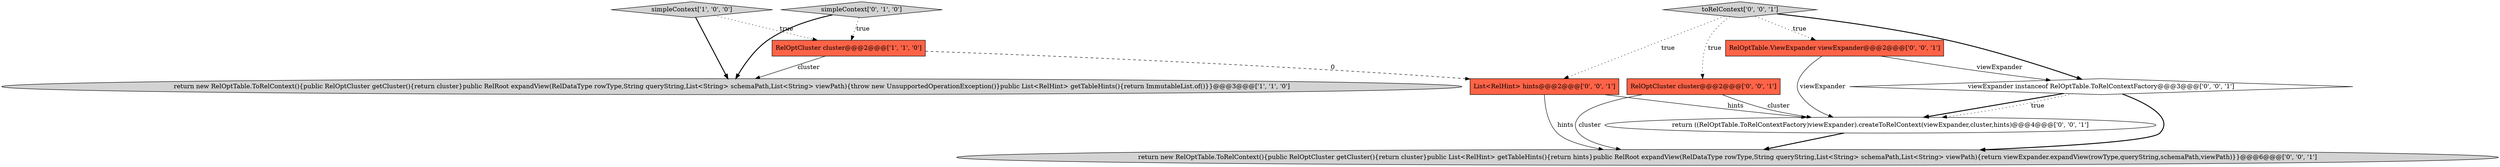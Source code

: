 digraph {
3 [style = filled, label = "simpleContext['0', '1', '0']", fillcolor = lightgray, shape = diamond image = "AAA0AAABBB2BBB"];
10 [style = filled, label = "viewExpander instanceof RelOptTable.ToRelContextFactory@@@3@@@['0', '0', '1']", fillcolor = white, shape = diamond image = "AAA0AAABBB3BBB"];
7 [style = filled, label = "return ((RelOptTable.ToRelContextFactory)viewExpander).createToRelContext(viewExpander,cluster,hints)@@@4@@@['0', '0', '1']", fillcolor = white, shape = ellipse image = "AAA0AAABBB3BBB"];
9 [style = filled, label = "toRelContext['0', '0', '1']", fillcolor = lightgray, shape = diamond image = "AAA0AAABBB3BBB"];
2 [style = filled, label = "RelOptCluster cluster@@@2@@@['1', '1', '0']", fillcolor = tomato, shape = box image = "AAA0AAABBB1BBB"];
1 [style = filled, label = "return new RelOptTable.ToRelContext(){public RelOptCluster getCluster(){return cluster}public RelRoot expandView(RelDataType rowType,String queryString,List<String> schemaPath,List<String> viewPath){throw new UnsupportedOperationException()}public List<RelHint> getTableHints(){return ImmutableList.of()}}@@@3@@@['1', '1', '0']", fillcolor = lightgray, shape = ellipse image = "AAA0AAABBB1BBB"];
4 [style = filled, label = "RelOptCluster cluster@@@2@@@['0', '0', '1']", fillcolor = tomato, shape = box image = "AAA0AAABBB3BBB"];
6 [style = filled, label = "return new RelOptTable.ToRelContext(){public RelOptCluster getCluster(){return cluster}public List<RelHint> getTableHints(){return hints}public RelRoot expandView(RelDataType rowType,String queryString,List<String> schemaPath,List<String> viewPath){return viewExpander.expandView(rowType,queryString,schemaPath,viewPath)}}@@@6@@@['0', '0', '1']", fillcolor = lightgray, shape = ellipse image = "AAA0AAABBB3BBB"];
0 [style = filled, label = "simpleContext['1', '0', '0']", fillcolor = lightgray, shape = diamond image = "AAA0AAABBB1BBB"];
8 [style = filled, label = "List<RelHint> hints@@@2@@@['0', '0', '1']", fillcolor = tomato, shape = box image = "AAA0AAABBB3BBB"];
5 [style = filled, label = "RelOptTable.ViewExpander viewExpander@@@2@@@['0', '0', '1']", fillcolor = tomato, shape = box image = "AAA0AAABBB3BBB"];
0->2 [style = dotted, label="true"];
0->1 [style = bold, label=""];
2->8 [style = dashed, label="0"];
4->7 [style = solid, label="cluster"];
10->7 [style = bold, label=""];
7->6 [style = bold, label=""];
2->1 [style = solid, label="cluster"];
9->8 [style = dotted, label="true"];
5->10 [style = solid, label="viewExpander"];
10->7 [style = dotted, label="true"];
10->6 [style = bold, label=""];
3->2 [style = dotted, label="true"];
9->5 [style = dotted, label="true"];
4->6 [style = solid, label="cluster"];
5->7 [style = solid, label="viewExpander"];
8->6 [style = solid, label="hints"];
9->4 [style = dotted, label="true"];
8->7 [style = solid, label="hints"];
3->1 [style = bold, label=""];
9->10 [style = bold, label=""];
}
